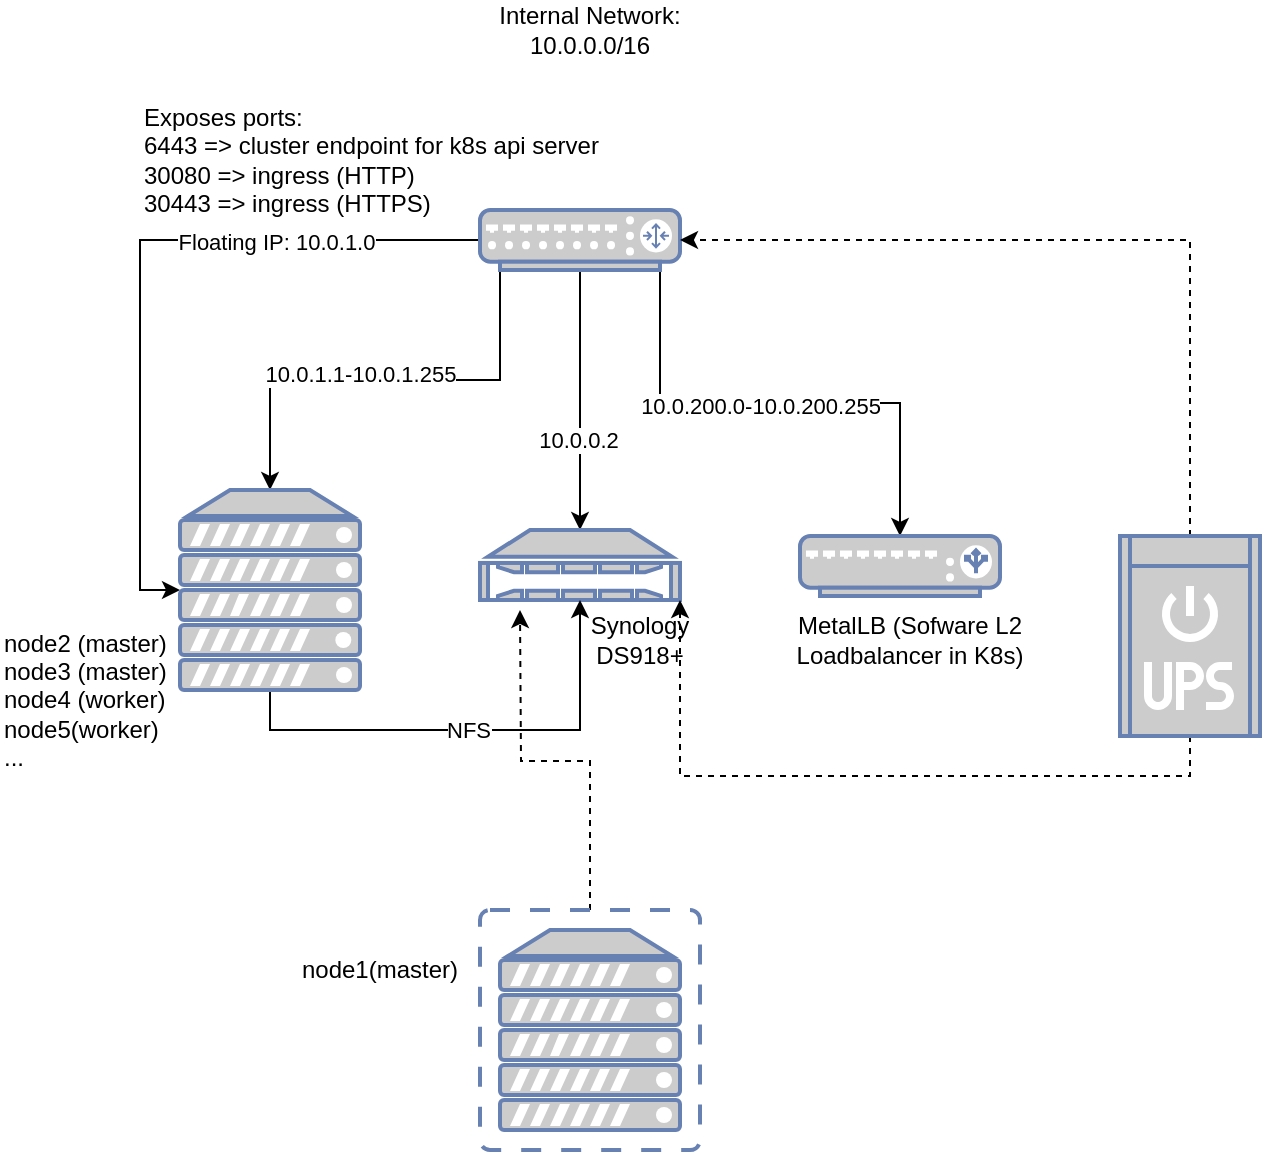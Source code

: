 <mxfile version="13.1.3" type="device" pages="3"><diagram name="Network" id="822b0af5-4adb-64df-f703-e8dfc1f81529"><mxGraphModel dx="2946" dy="1137" grid="1" gridSize="10" guides="1" tooltips="1" connect="1" arrows="1" fold="1" page="1" pageScale="1" pageWidth="1100" pageHeight="850" background="#ffffff" math="0" shadow="0"><root><mxCell id="0"/><mxCell id="1" parent="0"/><mxCell id="dt0Z0n9V_V41NPbB6fVY-4" style="edgeStyle=orthogonalEdgeStyle;rounded=0;orthogonalLoop=1;jettySize=auto;html=1;exitX=0.5;exitY=1;exitDx=0;exitDy=0;exitPerimeter=0;entryX=0.5;entryY=0;entryDx=0;entryDy=0;entryPerimeter=0;" edge="1" parent="1" source="dt0Z0n9V_V41NPbB6fVY-1" target="dt0Z0n9V_V41NPbB6fVY-2"><mxGeometry relative="1" as="geometry"/></mxCell><mxCell id="dt0Z0n9V_V41NPbB6fVY-7" value="10.0.0.2" style="edgeLabel;html=1;align=center;verticalAlign=middle;resizable=0;points=[];" vertex="1" connectable="0" parent="dt0Z0n9V_V41NPbB6fVY-4"><mxGeometry x="0.3" y="-1" relative="1" as="geometry"><mxPoint as="offset"/></mxGeometry></mxCell><mxCell id="dt0Z0n9V_V41NPbB6fVY-5" style="edgeStyle=orthogonalEdgeStyle;rounded=0;orthogonalLoop=1;jettySize=auto;html=1;exitX=0.1;exitY=1;exitDx=0;exitDy=0;exitPerimeter=0;entryX=0.5;entryY=0;entryDx=0;entryDy=0;entryPerimeter=0;" edge="1" parent="1" source="dt0Z0n9V_V41NPbB6fVY-1" target="dt0Z0n9V_V41NPbB6fVY-3"><mxGeometry relative="1" as="geometry"/></mxCell><mxCell id="dt0Z0n9V_V41NPbB6fVY-6" value="10.0.1.1-10.0.1.255" style="edgeLabel;html=1;align=center;verticalAlign=middle;resizable=0;points=[];" vertex="1" connectable="0" parent="dt0Z0n9V_V41NPbB6fVY-5"><mxGeometry x="0.11" y="-3" relative="1" as="geometry"><mxPoint as="offset"/></mxGeometry></mxCell><mxCell id="dt0Z0n9V_V41NPbB6fVY-14" style="edgeStyle=orthogonalEdgeStyle;rounded=0;orthogonalLoop=1;jettySize=auto;html=1;exitX=0.9;exitY=1;exitDx=0;exitDy=0;exitPerimeter=0;" edge="1" parent="1" source="dt0Z0n9V_V41NPbB6fVY-1" target="dt0Z0n9V_V41NPbB6fVY-13"><mxGeometry relative="1" as="geometry"/></mxCell><mxCell id="dt0Z0n9V_V41NPbB6fVY-15" value="10.0.200.0-10.0.200.255" style="edgeLabel;html=1;align=center;verticalAlign=middle;resizable=0;points=[];" vertex="1" connectable="0" parent="dt0Z0n9V_V41NPbB6fVY-14"><mxGeometry x="-0.087" relative="1" as="geometry"><mxPoint x="1" y="1" as="offset"/></mxGeometry></mxCell><mxCell id="dt0Z0n9V_V41NPbB6fVY-17" style="edgeStyle=orthogonalEdgeStyle;rounded=0;orthogonalLoop=1;jettySize=auto;html=1;exitX=0;exitY=0.5;exitDx=0;exitDy=0;exitPerimeter=0;entryX=0;entryY=0.5;entryDx=0;entryDy=0;entryPerimeter=0;" edge="1" parent="1" source="dt0Z0n9V_V41NPbB6fVY-1" target="dt0Z0n9V_V41NPbB6fVY-3"><mxGeometry relative="1" as="geometry"/></mxCell><mxCell id="dt0Z0n9V_V41NPbB6fVY-18" value="Floating IP: 10.0.1.0" style="edgeLabel;html=1;align=center;verticalAlign=middle;resizable=0;points=[];" vertex="1" connectable="0" parent="dt0Z0n9V_V41NPbB6fVY-17"><mxGeometry x="-0.441" y="1" relative="1" as="geometry"><mxPoint as="offset"/></mxGeometry></mxCell><mxCell id="dt0Z0n9V_V41NPbB6fVY-1" value="" style="fontColor=#0066CC;verticalAlign=top;verticalLabelPosition=bottom;labelPosition=center;align=center;html=1;outlineConnect=0;fillColor=#CCCCCC;strokeColor=#6881B3;gradientColor=none;gradientDirection=north;strokeWidth=2;shape=mxgraph.networks.router;" vertex="1" parent="1"><mxGeometry x="440" y="240" width="100" height="30" as="geometry"/></mxCell><mxCell id="dt0Z0n9V_V41NPbB6fVY-2" value="" style="fontColor=#0066CC;verticalAlign=top;verticalLabelPosition=bottom;labelPosition=center;align=center;html=1;outlineConnect=0;fillColor=#CCCCCC;strokeColor=#6881B3;gradientColor=none;gradientDirection=north;strokeWidth=2;shape=mxgraph.networks.nas_filer;" vertex="1" parent="1"><mxGeometry x="440" y="400" width="100" height="35" as="geometry"/></mxCell><mxCell id="dt0Z0n9V_V41NPbB6fVY-8" style="edgeStyle=orthogonalEdgeStyle;rounded=0;orthogonalLoop=1;jettySize=auto;html=1;exitX=0.5;exitY=1;exitDx=0;exitDy=0;exitPerimeter=0;entryX=0.5;entryY=1;entryDx=0;entryDy=0;entryPerimeter=0;" edge="1" parent="1" source="dt0Z0n9V_V41NPbB6fVY-3" target="dt0Z0n9V_V41NPbB6fVY-2"><mxGeometry relative="1" as="geometry"/></mxCell><mxCell id="dt0Z0n9V_V41NPbB6fVY-9" value="NFS" style="edgeLabel;html=1;align=center;verticalAlign=middle;resizable=0;points=[];" vertex="1" connectable="0" parent="dt0Z0n9V_V41NPbB6fVY-8"><mxGeometry x="-0.008" relative="1" as="geometry"><mxPoint as="offset"/></mxGeometry></mxCell><mxCell id="dt0Z0n9V_V41NPbB6fVY-3" value="" style="fontColor=#0066CC;verticalAlign=top;verticalLabelPosition=bottom;labelPosition=center;align=center;html=1;outlineConnect=0;fillColor=#CCCCCC;strokeColor=#6881B3;gradientColor=none;gradientDirection=north;strokeWidth=2;shape=mxgraph.networks.server;" vertex="1" parent="1"><mxGeometry x="290" y="380" width="90" height="100" as="geometry"/></mxCell><mxCell id="dt0Z0n9V_V41NPbB6fVY-13" value="" style="fontColor=#0066CC;verticalAlign=top;verticalLabelPosition=bottom;labelPosition=center;align=center;html=1;outlineConnect=0;fillColor=#CCCCCC;strokeColor=#6881B3;gradientColor=none;gradientDirection=north;strokeWidth=2;shape=mxgraph.networks.load_balancer;" vertex="1" parent="1"><mxGeometry x="600" y="403" width="100" height="30" as="geometry"/></mxCell><mxCell id="dt0Z0n9V_V41NPbB6fVY-16" value="MetalLB (Sofware L2 Loadbalancer in K8s)" style="text;html=1;strokeColor=none;fillColor=none;align=center;verticalAlign=middle;whiteSpace=wrap;rounded=0;" vertex="1" parent="1"><mxGeometry x="570" y="440" width="170" height="30" as="geometry"/></mxCell><mxCell id="dt0Z0n9V_V41NPbB6fVY-19" value="Exposes ports:&lt;br&gt;6443 =&amp;gt; cluster endpoint for k8s api server&lt;br&gt;30080 =&amp;gt; ingress (HTTP)&lt;br&gt;30443 =&amp;gt; ingress (HTTPS)" style="text;html=1;strokeColor=none;fillColor=none;align=left;verticalAlign=middle;whiteSpace=wrap;rounded=0;" vertex="1" parent="1"><mxGeometry x="270" y="180" width="240" height="70" as="geometry"/></mxCell><mxCell id="dt0Z0n9V_V41NPbB6fVY-20" value="Synology DS918+" style="text;html=1;strokeColor=none;fillColor=none;align=center;verticalAlign=middle;whiteSpace=wrap;rounded=0;" vertex="1" parent="1"><mxGeometry x="500" y="445" width="40" height="20" as="geometry"/></mxCell><mxCell id="dt0Z0n9V_V41NPbB6fVY-22" value="node2 (master)&lt;br&gt;node3 (master)&lt;br&gt;node4 (worker)&lt;br&gt;node5(worker)&lt;br&gt;..." style="text;html=1;strokeColor=none;fillColor=none;align=left;verticalAlign=middle;whiteSpace=wrap;rounded=0;" vertex="1" parent="1"><mxGeometry x="200" y="445" width="130" height="80" as="geometry"/></mxCell><mxCell id="dt0Z0n9V_V41NPbB6fVY-23" value="Internal Network: 10.0.0.0/16" style="text;html=1;strokeColor=none;fillColor=none;align=center;verticalAlign=middle;whiteSpace=wrap;rounded=0;" vertex="1" parent="1"><mxGeometry x="440" y="140" width="110" height="20" as="geometry"/></mxCell><mxCell id="qLuB6plTlCMEmIoFTgSA-2" style="edgeStyle=orthogonalEdgeStyle;rounded=0;orthogonalLoop=1;jettySize=auto;html=1;exitX=0.5;exitY=1;exitDx=0;exitDy=0;exitPerimeter=0;entryX=1;entryY=1;entryDx=0;entryDy=0;entryPerimeter=0;dashed=1;" edge="1" parent="1" source="qLuB6plTlCMEmIoFTgSA-1" target="dt0Z0n9V_V41NPbB6fVY-2"><mxGeometry relative="1" as="geometry"/></mxCell><mxCell id="qLuB6plTlCMEmIoFTgSA-3" style="edgeStyle=orthogonalEdgeStyle;rounded=0;orthogonalLoop=1;jettySize=auto;html=1;exitX=0.5;exitY=0;exitDx=0;exitDy=0;exitPerimeter=0;entryX=1;entryY=0.5;entryDx=0;entryDy=0;entryPerimeter=0;dashed=1;" edge="1" parent="1" source="qLuB6plTlCMEmIoFTgSA-1" target="dt0Z0n9V_V41NPbB6fVY-1"><mxGeometry relative="1" as="geometry"/></mxCell><mxCell id="qLuB6plTlCMEmIoFTgSA-1" value="" style="fontColor=#0066CC;verticalAlign=top;verticalLabelPosition=bottom;labelPosition=center;align=center;html=1;outlineConnect=0;fillColor=#CCCCCC;strokeColor=#6881B3;gradientColor=none;gradientDirection=north;strokeWidth=2;shape=mxgraph.networks.ups_small;" vertex="1" parent="1"><mxGeometry x="760" y="403" width="70" height="100" as="geometry"/></mxCell><mxCell id="qLuB6plTlCMEmIoFTgSA-5" style="edgeStyle=orthogonalEdgeStyle;rounded=0;orthogonalLoop=1;jettySize=auto;html=1;dashed=1;" edge="1" parent="1" source="qLuB6plTlCMEmIoFTgSA-4"><mxGeometry relative="1" as="geometry"><mxPoint x="460" y="440" as="targetPoint"/></mxGeometry></mxCell><mxCell id="qLuB6plTlCMEmIoFTgSA-4" value="" style="fontColor=#0066CC;verticalAlign=top;verticalLabelPosition=bottom;labelPosition=center;align=center;html=1;outlineConnect=0;fillColor=#CCCCCC;strokeColor=#6881B3;gradientColor=none;gradientDirection=north;strokeWidth=2;shape=mxgraph.networks.virtual_server;" vertex="1" parent="1"><mxGeometry x="440" y="590" width="110" height="120" as="geometry"/></mxCell><mxCell id="qLuB6plTlCMEmIoFTgSA-8" value="node1(master)" style="text;html=1;strokeColor=none;fillColor=none;align=center;verticalAlign=middle;whiteSpace=wrap;rounded=0;" vertex="1" parent="1"><mxGeometry x="370" y="610" width="40" height="20" as="geometry"/></mxCell></root></mxGraphModel></diagram><diagram id="6IlK2Tbw00gPqK4_9GJ5" name="Kubernetes"><mxGraphModel dx="2946" dy="1137" grid="1" gridSize="10" guides="1" tooltips="1" connect="1" arrows="1" fold="1" page="1" pageScale="1" pageWidth="850" pageHeight="1100" math="0" shadow="0"><root><mxCell id="Rsjo5agCh6tZB0Zg1xWA-0"/><mxCell id="Rsjo5agCh6tZB0Zg1xWA-1" parent="Rsjo5agCh6tZB0Zg1xWA-0"/><mxCell id="Z68S530O1uNPjQ2LyiVJ-12" value="" style="group" vertex="1" connectable="0" parent="Rsjo5agCh6tZB0Zg1xWA-1"><mxGeometry x="30" y="240" width="170" height="258" as="geometry"/></mxCell><mxCell id="Z68S530O1uNPjQ2LyiVJ-2" value="node1" style="rounded=0;whiteSpace=wrap;html=1;align=center;verticalAlign=top;" vertex="1" parent="Z68S530O1uNPjQ2LyiVJ-12"><mxGeometry x="25" y="18" width="120" height="240" as="geometry"/></mxCell><mxCell id="Rsjo5agCh6tZB0Zg1xWA-2" value="" style="html=1;dashed=0;whitespace=wrap;fillColor=#2875E2;strokeColor=#ffffff;points=[[0.005,0.63,0],[0.1,0.2,0],[0.9,0.2,0],[0.5,0,0],[0.995,0.63,0],[0.72,0.99,0],[0.5,1,0],[0.28,0.99,0]];shape=mxgraph.kubernetes.icon;prIcon=master;align=left;" vertex="1" parent="Z68S530O1uNPjQ2LyiVJ-12"><mxGeometry x="120" width="50" height="48" as="geometry"/></mxCell><mxCell id="Z68S530O1uNPjQ2LyiVJ-5" value="" style="html=1;dashed=0;whitespace=wrap;fillColor=#2875E2;strokeColor=#ffffff;points=[[0.005,0.63,0],[0.1,0.2,0],[0.9,0.2,0],[0.5,0,0],[0.995,0.63,0],[0.72,0.99,0],[0.5,1,0],[0.28,0.99,0]];shape=mxgraph.kubernetes.icon;prIcon=ing;align=left;" vertex="1" parent="Z68S530O1uNPjQ2LyiVJ-12"><mxGeometry y="58" width="50" height="48" as="geometry"/></mxCell><mxCell id="Z68S530O1uNPjQ2LyiVJ-6" value="" style="html=1;dashed=0;whitespace=wrap;fillColor=#2875E2;strokeColor=#ffffff;points=[[0.005,0.63,0],[0.1,0.2,0],[0.9,0.2,0],[0.5,0,0],[0.995,0.63,0],[0.72,0.99,0],[0.5,1,0],[0.28,0.99,0]];shape=mxgraph.kubernetes.icon;prIcon=etcd;align=left;" vertex="1" parent="Z68S530O1uNPjQ2LyiVJ-12"><mxGeometry x="60" y="58" width="50" height="48" as="geometry"/></mxCell><mxCell id="Z68S530O1uNPjQ2LyiVJ-7" value="" style="html=1;dashed=0;whitespace=wrap;fillColor=#2875E2;strokeColor=#ffffff;points=[[0.005,0.63,0],[0.1,0.2,0],[0.9,0.2,0],[0.5,0,0],[0.995,0.63,0],[0.72,0.99,0],[0.5,1,0],[0.28,0.99,0]];shape=mxgraph.kubernetes.icon;prIcon=pod;align=left;" vertex="1" parent="Z68S530O1uNPjQ2LyiVJ-12"><mxGeometry x="90" y="128" width="50" height="48" as="geometry"/></mxCell><mxCell id="Z68S530O1uNPjQ2LyiVJ-8" value="" style="html=1;dashed=0;whitespace=wrap;fillColor=#2875E2;strokeColor=#ffffff;points=[[0.005,0.63,0],[0.1,0.2,0],[0.9,0.2,0],[0.5,0,0],[0.995,0.63,0],[0.72,0.99,0],[0.5,1,0],[0.28,0.99,0]];shape=mxgraph.kubernetes.icon;prIcon=pvc;align=left;" vertex="1" parent="Z68S530O1uNPjQ2LyiVJ-12"><mxGeometry x="30" y="189" width="50" height="48" as="geometry"/></mxCell><mxCell id="Z68S530O1uNPjQ2LyiVJ-10" value="" style="html=1;dashed=0;whitespace=wrap;fillColor=#2875E2;strokeColor=#ffffff;points=[[0.005,0.63,0],[0.1,0.2,0],[0.9,0.2,0],[0.5,0,0],[0.995,0.63,0],[0.72,0.99,0],[0.5,1,0],[0.28,0.99,0]];shape=mxgraph.kubernetes.icon;prIcon=pod;align=left;" vertex="1" parent="Z68S530O1uNPjQ2LyiVJ-12"><mxGeometry x="30" y="128" width="50" height="48" as="geometry"/></mxCell><mxCell id="Z68S530O1uNPjQ2LyiVJ-11" value="" style="html=1;dashed=0;whitespace=wrap;fillColor=#2875E2;strokeColor=#ffffff;points=[[0.005,0.63,0],[0.1,0.2,0],[0.9,0.2,0],[0.5,0,0],[0.995,0.63,0],[0.72,0.99,0],[0.5,1,0],[0.28,0.99,0]];shape=mxgraph.kubernetes.icon;prIcon=pvc;align=left;" vertex="1" parent="Z68S530O1uNPjQ2LyiVJ-12"><mxGeometry x="90" y="189" width="50" height="48" as="geometry"/></mxCell><mxCell id="Z68S530O1uNPjQ2LyiVJ-13" value="" style="group" vertex="1" connectable="0" parent="Rsjo5agCh6tZB0Zg1xWA-1"><mxGeometry x="215" y="240" width="170" height="258" as="geometry"/></mxCell><mxCell id="Z68S530O1uNPjQ2LyiVJ-14" value="node2" style="rounded=0;whiteSpace=wrap;html=1;align=center;verticalAlign=top;" vertex="1" parent="Z68S530O1uNPjQ2LyiVJ-13"><mxGeometry x="25" y="18" width="120" height="240" as="geometry"/></mxCell><mxCell id="Z68S530O1uNPjQ2LyiVJ-15" value="" style="html=1;dashed=0;whitespace=wrap;fillColor=#2875E2;strokeColor=#ffffff;points=[[0.005,0.63,0],[0.1,0.2,0],[0.9,0.2,0],[0.5,0,0],[0.995,0.63,0],[0.72,0.99,0],[0.5,1,0],[0.28,0.99,0]];shape=mxgraph.kubernetes.icon;prIcon=master;align=left;" vertex="1" parent="Z68S530O1uNPjQ2LyiVJ-13"><mxGeometry x="120" width="50" height="48" as="geometry"/></mxCell><mxCell id="Z68S530O1uNPjQ2LyiVJ-16" value="" style="html=1;dashed=0;whitespace=wrap;fillColor=#2875E2;strokeColor=#ffffff;points=[[0.005,0.63,0],[0.1,0.2,0],[0.9,0.2,0],[0.5,0,0],[0.995,0.63,0],[0.72,0.99,0],[0.5,1,0],[0.28,0.99,0]];shape=mxgraph.kubernetes.icon;prIcon=ing;align=left;" vertex="1" parent="Z68S530O1uNPjQ2LyiVJ-13"><mxGeometry y="58" width="50" height="48" as="geometry"/></mxCell><mxCell id="Z68S530O1uNPjQ2LyiVJ-17" value="" style="html=1;dashed=0;whitespace=wrap;fillColor=#2875E2;strokeColor=#ffffff;points=[[0.005,0.63,0],[0.1,0.2,0],[0.9,0.2,0],[0.5,0,0],[0.995,0.63,0],[0.72,0.99,0],[0.5,1,0],[0.28,0.99,0]];shape=mxgraph.kubernetes.icon;prIcon=etcd;align=left;" vertex="1" parent="Z68S530O1uNPjQ2LyiVJ-13"><mxGeometry x="60" y="58" width="50" height="48" as="geometry"/></mxCell><mxCell id="Z68S530O1uNPjQ2LyiVJ-18" value="" style="html=1;dashed=0;whitespace=wrap;fillColor=#2875E2;strokeColor=#ffffff;points=[[0.005,0.63,0],[0.1,0.2,0],[0.9,0.2,0],[0.5,0,0],[0.995,0.63,0],[0.72,0.99,0],[0.5,1,0],[0.28,0.99,0]];shape=mxgraph.kubernetes.icon;prIcon=pod;align=left;" vertex="1" parent="Z68S530O1uNPjQ2LyiVJ-13"><mxGeometry x="90" y="128" width="50" height="48" as="geometry"/></mxCell><mxCell id="Z68S530O1uNPjQ2LyiVJ-19" value="" style="html=1;dashed=0;whitespace=wrap;fillColor=#2875E2;strokeColor=#ffffff;points=[[0.005,0.63,0],[0.1,0.2,0],[0.9,0.2,0],[0.5,0,0],[0.995,0.63,0],[0.72,0.99,0],[0.5,1,0],[0.28,0.99,0]];shape=mxgraph.kubernetes.icon;prIcon=pvc;align=left;" vertex="1" parent="Z68S530O1uNPjQ2LyiVJ-13"><mxGeometry x="30" y="189" width="50" height="48" as="geometry"/></mxCell><mxCell id="Z68S530O1uNPjQ2LyiVJ-20" value="" style="html=1;dashed=0;whitespace=wrap;fillColor=#2875E2;strokeColor=#ffffff;points=[[0.005,0.63,0],[0.1,0.2,0],[0.9,0.2,0],[0.5,0,0],[0.995,0.63,0],[0.72,0.99,0],[0.5,1,0],[0.28,0.99,0]];shape=mxgraph.kubernetes.icon;prIcon=pod;align=left;" vertex="1" parent="Z68S530O1uNPjQ2LyiVJ-13"><mxGeometry x="30" y="128" width="50" height="48" as="geometry"/></mxCell><mxCell id="Z68S530O1uNPjQ2LyiVJ-21" value="" style="html=1;dashed=0;whitespace=wrap;fillColor=#2875E2;strokeColor=#ffffff;points=[[0.005,0.63,0],[0.1,0.2,0],[0.9,0.2,0],[0.5,0,0],[0.995,0.63,0],[0.72,0.99,0],[0.5,1,0],[0.28,0.99,0]];shape=mxgraph.kubernetes.icon;prIcon=pvc;align=left;" vertex="1" parent="Z68S530O1uNPjQ2LyiVJ-13"><mxGeometry x="90" y="189" width="50" height="48" as="geometry"/></mxCell><mxCell id="Z68S530O1uNPjQ2LyiVJ-23" value="" style="group" vertex="1" connectable="0" parent="Rsjo5agCh6tZB0Zg1xWA-1"><mxGeometry x="420" y="240" width="170" height="258" as="geometry"/></mxCell><mxCell id="Z68S530O1uNPjQ2LyiVJ-24" value="node3" style="rounded=0;whiteSpace=wrap;html=1;align=center;verticalAlign=top;" vertex="1" parent="Z68S530O1uNPjQ2LyiVJ-23"><mxGeometry x="25" y="18" width="120" height="240" as="geometry"/></mxCell><mxCell id="Z68S530O1uNPjQ2LyiVJ-25" value="" style="html=1;dashed=0;whitespace=wrap;fillColor=#2875E2;strokeColor=#ffffff;points=[[0.005,0.63,0],[0.1,0.2,0],[0.9,0.2,0],[0.5,0,0],[0.995,0.63,0],[0.72,0.99,0],[0.5,1,0],[0.28,0.99,0]];shape=mxgraph.kubernetes.icon;prIcon=master;align=left;" vertex="1" parent="Z68S530O1uNPjQ2LyiVJ-23"><mxGeometry x="120" width="50" height="48" as="geometry"/></mxCell><mxCell id="Z68S530O1uNPjQ2LyiVJ-26" value="" style="html=1;dashed=0;whitespace=wrap;fillColor=#2875E2;strokeColor=#ffffff;points=[[0.005,0.63,0],[0.1,0.2,0],[0.9,0.2,0],[0.5,0,0],[0.995,0.63,0],[0.72,0.99,0],[0.5,1,0],[0.28,0.99,0]];shape=mxgraph.kubernetes.icon;prIcon=ing;align=left;" vertex="1" parent="Z68S530O1uNPjQ2LyiVJ-23"><mxGeometry y="58" width="50" height="48" as="geometry"/></mxCell><mxCell id="Z68S530O1uNPjQ2LyiVJ-27" value="" style="html=1;dashed=0;whitespace=wrap;fillColor=#2875E2;strokeColor=#ffffff;points=[[0.005,0.63,0],[0.1,0.2,0],[0.9,0.2,0],[0.5,0,0],[0.995,0.63,0],[0.72,0.99,0],[0.5,1,0],[0.28,0.99,0]];shape=mxgraph.kubernetes.icon;prIcon=etcd;align=left;" vertex="1" parent="Z68S530O1uNPjQ2LyiVJ-23"><mxGeometry x="60" y="58" width="50" height="48" as="geometry"/></mxCell><mxCell id="Z68S530O1uNPjQ2LyiVJ-28" value="" style="html=1;dashed=0;whitespace=wrap;fillColor=#2875E2;strokeColor=#ffffff;points=[[0.005,0.63,0],[0.1,0.2,0],[0.9,0.2,0],[0.5,0,0],[0.995,0.63,0],[0.72,0.99,0],[0.5,1,0],[0.28,0.99,0]];shape=mxgraph.kubernetes.icon;prIcon=pod;align=left;" vertex="1" parent="Z68S530O1uNPjQ2LyiVJ-23"><mxGeometry x="90" y="128" width="50" height="48" as="geometry"/></mxCell><mxCell id="Z68S530O1uNPjQ2LyiVJ-29" value="" style="html=1;dashed=0;whitespace=wrap;fillColor=#2875E2;strokeColor=#ffffff;points=[[0.005,0.63,0],[0.1,0.2,0],[0.9,0.2,0],[0.5,0,0],[0.995,0.63,0],[0.72,0.99,0],[0.5,1,0],[0.28,0.99,0]];shape=mxgraph.kubernetes.icon;prIcon=pvc;align=left;" vertex="1" parent="Z68S530O1uNPjQ2LyiVJ-23"><mxGeometry x="30" y="189" width="50" height="48" as="geometry"/></mxCell><mxCell id="Z68S530O1uNPjQ2LyiVJ-30" value="" style="html=1;dashed=0;whitespace=wrap;fillColor=#2875E2;strokeColor=#ffffff;points=[[0.005,0.63,0],[0.1,0.2,0],[0.9,0.2,0],[0.5,0,0],[0.995,0.63,0],[0.72,0.99,0],[0.5,1,0],[0.28,0.99,0]];shape=mxgraph.kubernetes.icon;prIcon=pod;align=left;" vertex="1" parent="Z68S530O1uNPjQ2LyiVJ-23"><mxGeometry x="30" y="128" width="50" height="48" as="geometry"/></mxCell><mxCell id="Z68S530O1uNPjQ2LyiVJ-31" value="" style="html=1;dashed=0;whitespace=wrap;fillColor=#2875E2;strokeColor=#ffffff;points=[[0.005,0.63,0],[0.1,0.2,0],[0.9,0.2,0],[0.5,0,0],[0.995,0.63,0],[0.72,0.99,0],[0.5,1,0],[0.28,0.99,0]];shape=mxgraph.kubernetes.icon;prIcon=pvc;align=left;" vertex="1" parent="Z68S530O1uNPjQ2LyiVJ-23"><mxGeometry x="90" y="189" width="50" height="48" as="geometry"/></mxCell><mxCell id="Z68S530O1uNPjQ2LyiVJ-32" value="" style="group" vertex="1" connectable="0" parent="Rsjo5agCh6tZB0Zg1xWA-1"><mxGeometry x="620" y="240" width="170" height="258" as="geometry"/></mxCell><mxCell id="Z68S530O1uNPjQ2LyiVJ-33" value="node4" style="rounded=0;whiteSpace=wrap;html=1;align=center;verticalAlign=top;" vertex="1" parent="Z68S530O1uNPjQ2LyiVJ-32"><mxGeometry x="25" y="18" width="120" height="240" as="geometry"/></mxCell><mxCell id="Z68S530O1uNPjQ2LyiVJ-35" value="" style="html=1;dashed=0;whitespace=wrap;fillColor=#2875E2;strokeColor=#ffffff;points=[[0.005,0.63,0],[0.1,0.2,0],[0.9,0.2,0],[0.5,0,0],[0.995,0.63,0],[0.72,0.99,0],[0.5,1,0],[0.28,0.99,0]];shape=mxgraph.kubernetes.icon;prIcon=ing;align=left;" vertex="1" parent="Z68S530O1uNPjQ2LyiVJ-32"><mxGeometry y="58" width="50" height="48" as="geometry"/></mxCell><mxCell id="Z68S530O1uNPjQ2LyiVJ-36" value="" style="html=1;dashed=0;whitespace=wrap;fillColor=#2875E2;strokeColor=#ffffff;points=[[0.005,0.63,0],[0.1,0.2,0],[0.9,0.2,0],[0.5,0,0],[0.995,0.63,0],[0.72,0.99,0],[0.5,1,0],[0.28,0.99,0]];shape=mxgraph.kubernetes.icon;prIcon=etcd;align=left;" vertex="1" parent="Z68S530O1uNPjQ2LyiVJ-32"><mxGeometry x="60" y="58" width="50" height="48" as="geometry"/></mxCell><mxCell id="Z68S530O1uNPjQ2LyiVJ-37" value="" style="html=1;dashed=0;whitespace=wrap;fillColor=#2875E2;strokeColor=#ffffff;points=[[0.005,0.63,0],[0.1,0.2,0],[0.9,0.2,0],[0.5,0,0],[0.995,0.63,0],[0.72,0.99,0],[0.5,1,0],[0.28,0.99,0]];shape=mxgraph.kubernetes.icon;prIcon=pod;align=left;" vertex="1" parent="Z68S530O1uNPjQ2LyiVJ-32"><mxGeometry x="90" y="128" width="50" height="48" as="geometry"/></mxCell><mxCell id="Z68S530O1uNPjQ2LyiVJ-38" value="" style="html=1;dashed=0;whitespace=wrap;fillColor=#2875E2;strokeColor=#ffffff;points=[[0.005,0.63,0],[0.1,0.2,0],[0.9,0.2,0],[0.5,0,0],[0.995,0.63,0],[0.72,0.99,0],[0.5,1,0],[0.28,0.99,0]];shape=mxgraph.kubernetes.icon;prIcon=pvc;align=left;" vertex="1" parent="Z68S530O1uNPjQ2LyiVJ-32"><mxGeometry x="30" y="189" width="50" height="48" as="geometry"/></mxCell><mxCell id="Z68S530O1uNPjQ2LyiVJ-39" value="" style="html=1;dashed=0;whitespace=wrap;fillColor=#2875E2;strokeColor=#ffffff;points=[[0.005,0.63,0],[0.1,0.2,0],[0.9,0.2,0],[0.5,0,0],[0.995,0.63,0],[0.72,0.99,0],[0.5,1,0],[0.28,0.99,0]];shape=mxgraph.kubernetes.icon;prIcon=pod;align=left;" vertex="1" parent="Z68S530O1uNPjQ2LyiVJ-32"><mxGeometry x="30" y="128" width="50" height="48" as="geometry"/></mxCell><mxCell id="Z68S530O1uNPjQ2LyiVJ-40" value="" style="html=1;dashed=0;whitespace=wrap;fillColor=#2875E2;strokeColor=#ffffff;points=[[0.005,0.63,0],[0.1,0.2,0],[0.9,0.2,0],[0.5,0,0],[0.995,0.63,0],[0.72,0.99,0],[0.5,1,0],[0.28,0.99,0]];shape=mxgraph.kubernetes.icon;prIcon=pvc;align=left;" vertex="1" parent="Z68S530O1uNPjQ2LyiVJ-32"><mxGeometry x="90" y="189" width="50" height="48" as="geometry"/></mxCell></root></mxGraphModel></diagram><diagram id="SvhGIeuyCaZBTc7wBd5Z" name="Namespaces"><mxGraphModel dx="2032" dy="784" grid="1" gridSize="10" guides="1" tooltips="1" connect="1" arrows="1" fold="1" page="1" pageScale="1" pageWidth="850" pageHeight="1100" math="0" shadow="0"><root><mxCell id="Up11e-Txl8fVSkr3Qm55-0"/><mxCell id="Up11e-Txl8fVSkr3Qm55-1" parent="Up11e-Txl8fVSkr3Qm55-0"/><mxCell id="Up11e-Txl8fVSkr3Qm55-2" value="sys" style="rounded=0;whiteSpace=wrap;html=1;align=center;verticalAlign=top;" vertex="1" parent="Up11e-Txl8fVSkr3Qm55-1"><mxGeometry x="70" y="120" width="550" height="130" as="geometry"/></mxCell><mxCell id="Up11e-Txl8fVSkr3Qm55-3" value="" style="html=1;dashed=0;whitespace=wrap;fillColor=#2875E2;strokeColor=#ffffff;points=[[0.005,0.63,0],[0.1,0.2,0],[0.9,0.2,0],[0.5,0,0],[0.995,0.63,0],[0.72,0.99,0],[0.5,1,0],[0.28,0.99,0]];shape=mxgraph.kubernetes.icon;prIcon=ns;align=left;" vertex="1" parent="Up11e-Txl8fVSkr3Qm55-1"><mxGeometry x="50" y="100" width="50" height="48" as="geometry"/></mxCell><mxCell id="Up11e-Txl8fVSkr3Qm55-4" value="nginx-ingress&lt;br&gt;(helm)" style="rounded=0;whiteSpace=wrap;html=1;align=center;" vertex="1" parent="Up11e-Txl8fVSkr3Qm55-1"><mxGeometry x="80" y="170" width="120" height="60" as="geometry"/></mxCell><mxCell id="Up11e-Txl8fVSkr3Qm55-5" value="cert-manager&lt;br&gt;(helm)" style="rounded=0;whiteSpace=wrap;html=1;align=center;" vertex="1" parent="Up11e-Txl8fVSkr3Qm55-1"><mxGeometry x="210" y="170" width="120" height="60" as="geometry"/></mxCell><mxCell id="Up11e-Txl8fVSkr3Qm55-6" value="metal-lb&lt;br&gt;(helm)" style="rounded=0;whiteSpace=wrap;html=1;align=center;" vertex="1" parent="Up11e-Txl8fVSkr3Qm55-1"><mxGeometry x="340" y="170" width="120" height="60" as="geometry"/></mxCell><mxCell id="Up11e-Txl8fVSkr3Qm55-7" value="nfs-client-provisioner&lt;br&gt;(helm)" style="rounded=0;whiteSpace=wrap;html=1;align=center;" vertex="1" parent="Up11e-Txl8fVSkr3Qm55-1"><mxGeometry x="470" y="170" width="130" height="60" as="geometry"/></mxCell><mxCell id="Up11e-Txl8fVSkr3Qm55-8" value="monitoring" style="rounded=0;whiteSpace=wrap;html=1;align=center;verticalAlign=top;" vertex="1" parent="Up11e-Txl8fVSkr3Qm55-1"><mxGeometry x="70" y="290" width="550" height="130" as="geometry"/></mxCell><mxCell id="Up11e-Txl8fVSkr3Qm55-9" value="" style="html=1;dashed=0;whitespace=wrap;fillColor=#2875E2;strokeColor=#ffffff;points=[[0.005,0.63,0],[0.1,0.2,0],[0.9,0.2,0],[0.5,0,0],[0.995,0.63,0],[0.72,0.99,0],[0.5,1,0],[0.28,0.99,0]];shape=mxgraph.kubernetes.icon;prIcon=ns;align=left;" vertex="1" parent="Up11e-Txl8fVSkr3Qm55-1"><mxGeometry x="50" y="270" width="50" height="48" as="geometry"/></mxCell><mxCell id="Up11e-Txl8fVSkr3Qm55-10" value="prometheus&lt;br&gt;(helm)" style="rounded=0;whiteSpace=wrap;html=1;align=center;" vertex="1" parent="Up11e-Txl8fVSkr3Qm55-1"><mxGeometry x="80" y="340" width="120" height="60" as="geometry"/></mxCell><mxCell id="Up11e-Txl8fVSkr3Qm55-11" value="grafana&lt;br&gt;(helm)" style="rounded=0;whiteSpace=wrap;html=1;align=center;" vertex="1" parent="Up11e-Txl8fVSkr3Qm55-1"><mxGeometry x="210" y="340" width="120" height="60" as="geometry"/></mxCell><mxCell id="Up11e-Txl8fVSkr3Qm55-12" value="loki&lt;br&gt;(helm)" style="rounded=0;whiteSpace=wrap;html=1;align=center;" vertex="1" parent="Up11e-Txl8fVSkr3Qm55-1"><mxGeometry x="340" y="340" width="120" height="60" as="geometry"/></mxCell></root></mxGraphModel></diagram></mxfile>